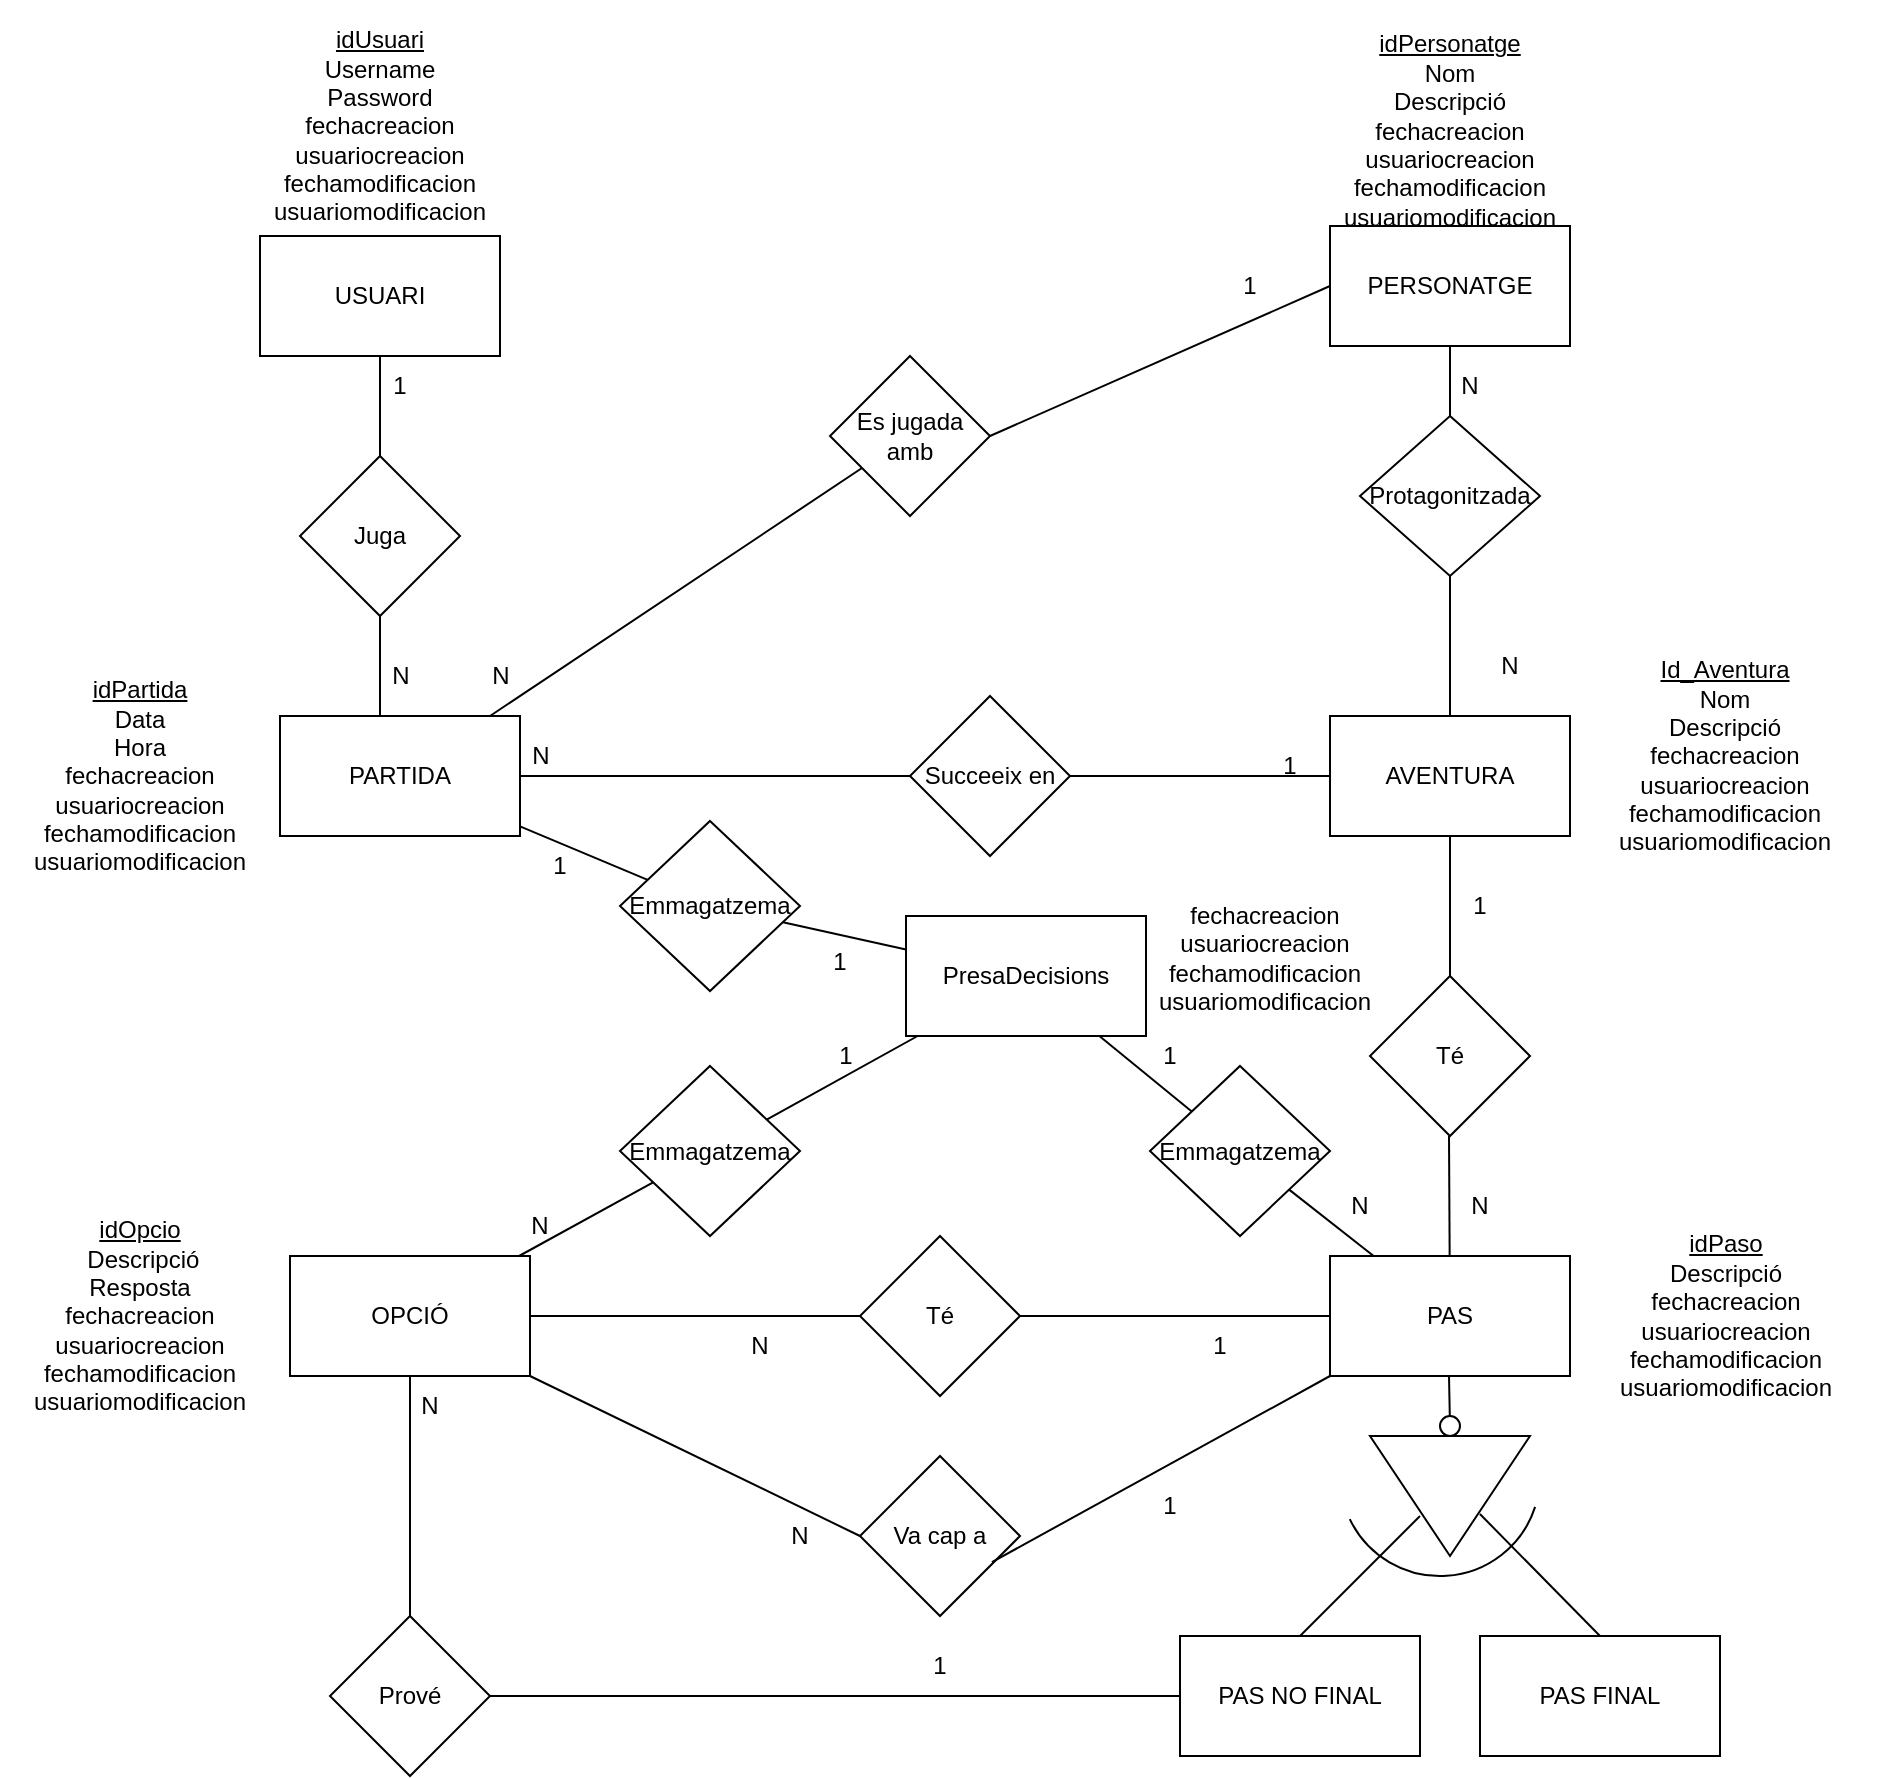 <mxfile version="16.2.4" type="device"><diagram id="Ql38mtZPaoZRuVmcxG_s" name="Page-1"><mxGraphModel dx="2489" dy="747" grid="1" gridSize="10" guides="1" tooltips="1" connect="1" arrows="1" fold="1" page="1" pageScale="1" pageWidth="827" pageHeight="1169" math="0" shadow="0"><root><mxCell id="0"/><mxCell id="1" parent="0"/><mxCell id="rXX-tx3A9pMpwHkE97_c-1" value="USUARI" style="rounded=0;whiteSpace=wrap;html=1;" parent="1" vertex="1"><mxGeometry x="90" y="130" width="120" height="60" as="geometry"/></mxCell><mxCell id="rXX-tx3A9pMpwHkE97_c-2" value="&lt;div&gt;&lt;u&gt;idUsuari&lt;/u&gt;&lt;/div&gt;&lt;div&gt;Username&lt;/div&gt;&lt;div&gt;Password&lt;/div&gt;&lt;div&gt;fechacreacion&lt;/div&gt;&lt;div&gt;usuariocreacion&lt;/div&gt;&lt;div&gt;fechamodificacion&lt;/div&gt;&lt;div&gt;usuariomodificacion&lt;br&gt;&lt;/div&gt;" style="text;html=1;strokeColor=none;fillColor=none;align=center;verticalAlign=middle;whiteSpace=wrap;rounded=0;" parent="1" vertex="1"><mxGeometry x="90" y="25" width="120" height="100" as="geometry"/></mxCell><mxCell id="rXX-tx3A9pMpwHkE97_c-3" value="PERSONATGE" style="rounded=0;whiteSpace=wrap;html=1;" parent="1" vertex="1"><mxGeometry x="625" y="125" width="120" height="60" as="geometry"/></mxCell><mxCell id="rXX-tx3A9pMpwHkE97_c-4" value="&lt;br&gt;&lt;div&gt;&lt;u&gt;idPersonatge&lt;br&gt;&lt;/u&gt;&lt;/div&gt;&lt;div&gt;Nom&lt;/div&gt;&lt;div&gt;Descripció&lt;/div&gt;&lt;div&gt;&lt;div&gt;fechacreacion&lt;/div&gt;&lt;div&gt;usuariocreacion&lt;/div&gt;&lt;div&gt;fechamodificacion&lt;/div&gt;usuariomodificacion&lt;/div&gt;" style="text;html=1;strokeColor=none;fillColor=none;align=center;verticalAlign=middle;whiteSpace=wrap;rounded=0;" parent="1" vertex="1"><mxGeometry x="615" y="25" width="140" height="90" as="geometry"/></mxCell><mxCell id="rXX-tx3A9pMpwHkE97_c-5" value="AVENTURA" style="rounded=0;whiteSpace=wrap;html=1;" parent="1" vertex="1"><mxGeometry x="625" y="370" width="120" height="60" as="geometry"/></mxCell><mxCell id="rXX-tx3A9pMpwHkE97_c-6" value="&lt;u&gt;Id_Aventura&lt;/u&gt;&lt;br&gt;Nom&lt;br&gt;&lt;div&gt;Descripció&lt;/div&gt;&lt;div&gt;&lt;div&gt;fechacreacion&lt;/div&gt;&lt;div&gt;usuariocreacion&lt;/div&gt;&lt;div&gt;fechamodificacion&lt;/div&gt;usuariomodificacion&lt;/div&gt;" style="text;html=1;strokeColor=none;fillColor=none;align=center;verticalAlign=middle;whiteSpace=wrap;rounded=0;" parent="1" vertex="1"><mxGeometry x="745" y="335" width="155" height="110" as="geometry"/></mxCell><mxCell id="rXX-tx3A9pMpwHkE97_c-8" value="&lt;u&gt;idPaso&lt;/u&gt;&lt;br&gt;&lt;div&gt;Descripció&lt;/div&gt;&lt;div&gt;&lt;div&gt;fechacreacion&lt;/div&gt;&lt;div&gt;usuariocreacion&lt;/div&gt;&lt;div&gt;fechamodificacion&lt;/div&gt;usuariomodificacion&lt;/div&gt;" style="text;html=1;strokeColor=none;fillColor=none;align=center;verticalAlign=middle;whiteSpace=wrap;rounded=0;" parent="1" vertex="1"><mxGeometry x="752.5" y="627.5" width="140" height="85" as="geometry"/></mxCell><mxCell id="rXX-tx3A9pMpwHkE97_c-9" value="PARTIDA" style="rounded=0;whiteSpace=wrap;html=1;" parent="1" vertex="1"><mxGeometry x="100" y="370" width="120" height="60" as="geometry"/></mxCell><mxCell id="rXX-tx3A9pMpwHkE97_c-10" value="&lt;u&gt;idPartida&lt;/u&gt;&lt;br&gt;Data&lt;br&gt;&lt;div&gt;Hora&lt;/div&gt;&lt;div&gt;&lt;div&gt;fechacreacion&lt;/div&gt;&lt;div&gt;usuariocreacion&lt;/div&gt;&lt;div&gt;fechamodificacion&lt;/div&gt;usuariomodificacion&lt;/div&gt;" style="text;html=1;strokeColor=none;fillColor=none;align=center;verticalAlign=middle;whiteSpace=wrap;rounded=0;" parent="1" vertex="1"><mxGeometry x="-40" y="350" width="140" height="100" as="geometry"/></mxCell><mxCell id="-VZ1zGVTdu0iIPEdJYPa-1" value="Protagonitzada" style="rhombus;whiteSpace=wrap;html=1;" parent="1" vertex="1"><mxGeometry x="640" y="220" width="90" height="80" as="geometry"/></mxCell><mxCell id="-VZ1zGVTdu0iIPEdJYPa-2" value="" style="endArrow=none;html=1;rounded=0;exitX=0.5;exitY=1;exitDx=0;exitDy=0;entryX=0.5;entryY=0;entryDx=0;entryDy=0;" parent="1" source="rXX-tx3A9pMpwHkE97_c-3" target="-VZ1zGVTdu0iIPEdJYPa-1" edge="1"><mxGeometry width="50" height="50" relative="1" as="geometry"><mxPoint x="355" y="450" as="sourcePoint"/><mxPoint x="405" y="400" as="targetPoint"/></mxGeometry></mxCell><mxCell id="-VZ1zGVTdu0iIPEdJYPa-3" value="" style="endArrow=none;html=1;rounded=0;exitX=0.5;exitY=1;exitDx=0;exitDy=0;" parent="1" source="-VZ1zGVTdu0iIPEdJYPa-1" target="rXX-tx3A9pMpwHkE97_c-5" edge="1"><mxGeometry width="50" height="50" relative="1" as="geometry"><mxPoint x="495" y="399.5" as="sourcePoint"/><mxPoint x="635" y="399.5" as="targetPoint"/></mxGeometry></mxCell><mxCell id="-VZ1zGVTdu0iIPEdJYPa-4" value="N" style="text;html=1;strokeColor=none;fillColor=none;align=center;verticalAlign=middle;whiteSpace=wrap;rounded=0;" parent="1" vertex="1"><mxGeometry x="685" y="330" width="60" height="30" as="geometry"/></mxCell><mxCell id="-VZ1zGVTdu0iIPEdJYPa-5" value="N" style="text;html=1;strokeColor=none;fillColor=none;align=center;verticalAlign=middle;whiteSpace=wrap;rounded=0;" parent="1" vertex="1"><mxGeometry x="665" y="190" width="60" height="30" as="geometry"/></mxCell><mxCell id="-VZ1zGVTdu0iIPEdJYPa-6" value="PAS" style="rounded=0;whiteSpace=wrap;html=1;" parent="1" vertex="1"><mxGeometry x="625" y="640" width="120" height="60" as="geometry"/></mxCell><mxCell id="-VZ1zGVTdu0iIPEdJYPa-7" value="Té" style="rhombus;whiteSpace=wrap;html=1;" parent="1" vertex="1"><mxGeometry x="645" y="500" width="80" height="80" as="geometry"/></mxCell><mxCell id="-VZ1zGVTdu0iIPEdJYPa-8" value="" style="endArrow=none;html=1;rounded=0;" parent="1" source="-VZ1zGVTdu0iIPEdJYPa-7" target="rXX-tx3A9pMpwHkE97_c-5" edge="1"><mxGeometry width="50" height="50" relative="1" as="geometry"><mxPoint x="575" y="480" as="sourcePoint"/><mxPoint x="625" y="430" as="targetPoint"/></mxGeometry></mxCell><mxCell id="-VZ1zGVTdu0iIPEdJYPa-9" value="" style="endArrow=none;html=1;rounded=0;" parent="1" source="-VZ1zGVTdu0iIPEdJYPa-6" edge="1"><mxGeometry width="50" height="50" relative="1" as="geometry"><mxPoint x="684.5" y="650" as="sourcePoint"/><mxPoint x="684.5" y="580" as="targetPoint"/></mxGeometry></mxCell><mxCell id="-VZ1zGVTdu0iIPEdJYPa-10" value="Té" style="rhombus;whiteSpace=wrap;html=1;" parent="1" vertex="1"><mxGeometry x="390" y="630" width="80" height="80" as="geometry"/></mxCell><mxCell id="-VZ1zGVTdu0iIPEdJYPa-11" value="" style="endArrow=none;html=1;rounded=0;entryX=0;entryY=0.5;entryDx=0;entryDy=0;" parent="1" source="-VZ1zGVTdu0iIPEdJYPa-10" target="-VZ1zGVTdu0iIPEdJYPa-6" edge="1"><mxGeometry width="50" height="50" relative="1" as="geometry"><mxPoint x="635" y="750" as="sourcePoint"/><mxPoint x="685" y="700" as="targetPoint"/></mxGeometry></mxCell><mxCell id="-VZ1zGVTdu0iIPEdJYPa-13" value="" style="endArrow=none;html=1;rounded=0;entryX=0;entryY=0.5;entryDx=0;entryDy=0;" parent="1" source="-VZ1zGVTdu0iIPEdJYPa-14" target="-VZ1zGVTdu0iIPEdJYPa-10" edge="1"><mxGeometry width="50" height="50" relative="1" as="geometry"><mxPoint x="275" y="669.5" as="sourcePoint"/><mxPoint x="380" y="669.5" as="targetPoint"/></mxGeometry></mxCell><mxCell id="-VZ1zGVTdu0iIPEdJYPa-14" value="OPCIÓ" style="rounded=0;whiteSpace=wrap;html=1;" parent="1" vertex="1"><mxGeometry x="105" y="640" width="120" height="60" as="geometry"/></mxCell><mxCell id="-VZ1zGVTdu0iIPEdJYPa-19" value="&lt;u&gt;idOpcio&lt;/u&gt;&lt;br&gt;&amp;nbsp;Descripció&lt;br&gt;&lt;div&gt;Resposta&lt;/div&gt;&lt;div&gt;&lt;div&gt;fechacreacion&lt;/div&gt;&lt;div&gt;usuariocreacion&lt;/div&gt;&lt;div&gt;fechamodificacion&lt;/div&gt;usuariomodificacion&lt;/div&gt;" style="text;html=1;strokeColor=none;fillColor=none;align=center;verticalAlign=middle;whiteSpace=wrap;rounded=0;" parent="1" vertex="1"><mxGeometry x="-35" y="614.5" width="130" height="110" as="geometry"/></mxCell><mxCell id="-VZ1zGVTdu0iIPEdJYPa-26" value="1" style="text;html=1;strokeColor=none;fillColor=none;align=center;verticalAlign=middle;whiteSpace=wrap;rounded=0;" parent="1" vertex="1"><mxGeometry x="540" y="670" width="60" height="30" as="geometry"/></mxCell><mxCell id="-VZ1zGVTdu0iIPEdJYPa-27" value="N" style="text;html=1;strokeColor=none;fillColor=none;align=center;verticalAlign=middle;whiteSpace=wrap;rounded=0;" parent="1" vertex="1"><mxGeometry x="310" y="670" width="60" height="30" as="geometry"/></mxCell><mxCell id="-VZ1zGVTdu0iIPEdJYPa-28" value="1" style="text;html=1;strokeColor=none;fillColor=none;align=center;verticalAlign=middle;whiteSpace=wrap;rounded=0;" parent="1" vertex="1"><mxGeometry x="670" y="450" width="60" height="30" as="geometry"/></mxCell><mxCell id="-VZ1zGVTdu0iIPEdJYPa-29" value="N" style="text;html=1;strokeColor=none;fillColor=none;align=center;verticalAlign=middle;whiteSpace=wrap;rounded=0;" parent="1" vertex="1"><mxGeometry x="670" y="600" width="60" height="30" as="geometry"/></mxCell><mxCell id="-VZ1zGVTdu0iIPEdJYPa-37" value="Juga" style="rhombus;whiteSpace=wrap;html=1;" parent="1" vertex="1"><mxGeometry x="110" y="240" width="80" height="80" as="geometry"/></mxCell><mxCell id="-VZ1zGVTdu0iIPEdJYPa-38" value="" style="endArrow=none;html=1;rounded=0;exitX=0.5;exitY=0;exitDx=0;exitDy=0;" parent="1" source="-VZ1zGVTdu0iIPEdJYPa-37" edge="1"><mxGeometry width="50" height="50" relative="1" as="geometry"><mxPoint x="100" y="240" as="sourcePoint"/><mxPoint x="150" y="190" as="targetPoint"/></mxGeometry></mxCell><mxCell id="-VZ1zGVTdu0iIPEdJYPa-39" value="" style="endArrow=none;html=1;rounded=0;exitX=0.5;exitY=0;exitDx=0;exitDy=0;" parent="1" edge="1"><mxGeometry width="50" height="50" relative="1" as="geometry"><mxPoint x="150" y="370" as="sourcePoint"/><mxPoint x="150" y="320" as="targetPoint"/></mxGeometry></mxCell><mxCell id="-VZ1zGVTdu0iIPEdJYPa-40" value="1" style="text;html=1;strokeColor=none;fillColor=none;align=center;verticalAlign=middle;whiteSpace=wrap;rounded=0;" parent="1" vertex="1"><mxGeometry x="130" y="190" width="60" height="30" as="geometry"/></mxCell><mxCell id="-VZ1zGVTdu0iIPEdJYPa-48" style="edgeStyle=orthogonalEdgeStyle;rounded=0;orthogonalLoop=1;jettySize=auto;html=1;exitX=0.5;exitY=1;exitDx=0;exitDy=0;" parent="1" source="-VZ1zGVTdu0iIPEdJYPa-4" target="-VZ1zGVTdu0iIPEdJYPa-4" edge="1"><mxGeometry relative="1" as="geometry"/></mxCell><mxCell id="-VZ1zGVTdu0iIPEdJYPa-49" value="N" style="text;html=1;align=center;verticalAlign=middle;resizable=0;points=[];autosize=1;strokeColor=none;fillColor=none;" parent="1" vertex="1"><mxGeometry x="150" y="340" width="20" height="20" as="geometry"/></mxCell><mxCell id="-VZ1zGVTdu0iIPEdJYPa-50" value="" style="endArrow=none;html=1;rounded=0;" parent="1" source="rXX-tx3A9pMpwHkE97_c-9" target="-VZ1zGVTdu0iIPEdJYPa-51" edge="1"><mxGeometry width="50" height="50" relative="1" as="geometry"><mxPoint x="264.5" y="370" as="sourcePoint"/><mxPoint x="264.5" y="320" as="targetPoint"/></mxGeometry></mxCell><mxCell id="-VZ1zGVTdu0iIPEdJYPa-51" value="Es jugada amb" style="rhombus;whiteSpace=wrap;html=1;" parent="1" vertex="1"><mxGeometry x="375" y="190" width="80" height="80" as="geometry"/></mxCell><mxCell id="-VZ1zGVTdu0iIPEdJYPa-52" value="" style="endArrow=none;html=1;rounded=0;entryX=0;entryY=0.5;entryDx=0;entryDy=0;exitX=1;exitY=0.5;exitDx=0;exitDy=0;" parent="1" source="-VZ1zGVTdu0iIPEdJYPa-51" target="rXX-tx3A9pMpwHkE97_c-3" edge="1"><mxGeometry width="50" height="50" relative="1" as="geometry"><mxPoint x="274.5" y="380" as="sourcePoint"/><mxPoint x="404.277" y="259.277" as="targetPoint"/></mxGeometry></mxCell><mxCell id="-VZ1zGVTdu0iIPEdJYPa-53" value="Succeeix en" style="rhombus;whiteSpace=wrap;html=1;" parent="1" vertex="1"><mxGeometry x="415" y="360" width="80" height="80" as="geometry"/></mxCell><mxCell id="-VZ1zGVTdu0iIPEdJYPa-55" value="" style="endArrow=none;html=1;rounded=0;exitX=1;exitY=0.5;exitDx=0;exitDy=0;entryX=0;entryY=0.5;entryDx=0;entryDy=0;" parent="1" source="rXX-tx3A9pMpwHkE97_c-9" target="-VZ1zGVTdu0iIPEdJYPa-53" edge="1"><mxGeometry width="50" height="50" relative="1" as="geometry"><mxPoint x="274.5" y="380" as="sourcePoint"/><mxPoint x="404.277" y="259.277" as="targetPoint"/></mxGeometry></mxCell><mxCell id="-VZ1zGVTdu0iIPEdJYPa-56" value="" style="endArrow=none;html=1;rounded=0;entryX=0;entryY=0.5;entryDx=0;entryDy=0;" parent="1" target="rXX-tx3A9pMpwHkE97_c-5" edge="1"><mxGeometry width="50" height="50" relative="1" as="geometry"><mxPoint x="495" y="400" as="sourcePoint"/><mxPoint x="425" y="410" as="targetPoint"/></mxGeometry></mxCell><mxCell id="-VZ1zGVTdu0iIPEdJYPa-57" value="1" style="text;html=1;strokeColor=none;fillColor=none;align=center;verticalAlign=middle;whiteSpace=wrap;rounded=0;" parent="1" vertex="1"><mxGeometry x="555" y="140" width="60" height="30" as="geometry"/></mxCell><mxCell id="-VZ1zGVTdu0iIPEdJYPa-58" value="N" style="text;html=1;align=center;verticalAlign=middle;resizable=0;points=[];autosize=1;strokeColor=none;fillColor=none;" parent="1" vertex="1"><mxGeometry x="200" y="340" width="20" height="20" as="geometry"/></mxCell><mxCell id="-VZ1zGVTdu0iIPEdJYPa-59" value="1" style="text;html=1;strokeColor=none;fillColor=none;align=center;verticalAlign=middle;whiteSpace=wrap;rounded=0;" parent="1" vertex="1"><mxGeometry x="575" y="380" width="60" height="30" as="geometry"/></mxCell><mxCell id="-VZ1zGVTdu0iIPEdJYPa-60" value="N" style="text;html=1;align=center;verticalAlign=middle;resizable=0;points=[];autosize=1;strokeColor=none;fillColor=none;" parent="1" vertex="1"><mxGeometry x="220" y="380" width="20" height="20" as="geometry"/></mxCell><mxCell id="-VZ1zGVTdu0iIPEdJYPa-61" value="PresaDecisions" style="rounded=0;whiteSpace=wrap;html=1;" parent="1" vertex="1"><mxGeometry x="413" y="470" width="120" height="60" as="geometry"/></mxCell><mxCell id="-VZ1zGVTdu0iIPEdJYPa-68" value="Prové" style="rhombus;whiteSpace=wrap;html=1;" parent="1" vertex="1"><mxGeometry x="125" y="820" width="80" height="80" as="geometry"/></mxCell><mxCell id="-VZ1zGVTdu0iIPEdJYPa-72" value="" style="triangle;whiteSpace=wrap;html=1;rotation=90;" parent="1" vertex="1"><mxGeometry x="655" y="720" width="60" height="80" as="geometry"/></mxCell><mxCell id="-VZ1zGVTdu0iIPEdJYPa-73" value="" style="endArrow=none;html=1;rounded=0;startArrow=none;" parent="1" source="-VZ1zGVTdu0iIPEdJYPa-74" edge="1"><mxGeometry width="50" height="50" relative="1" as="geometry"><mxPoint x="685" y="730" as="sourcePoint"/><mxPoint x="684.5" y="700" as="targetPoint"/></mxGeometry></mxCell><mxCell id="-VZ1zGVTdu0iIPEdJYPa-74" value="" style="ellipse;whiteSpace=wrap;html=1;aspect=fixed;" parent="1" vertex="1"><mxGeometry x="680" y="720" width="10" height="10" as="geometry"/></mxCell><mxCell id="-VZ1zGVTdu0iIPEdJYPa-75" value="" style="endArrow=none;html=1;rounded=0;" parent="1" target="-VZ1zGVTdu0iIPEdJYPa-74" edge="1"><mxGeometry width="50" height="50" relative="1" as="geometry"><mxPoint x="685" y="730" as="sourcePoint"/><mxPoint x="684.5" y="700" as="targetPoint"/></mxGeometry></mxCell><mxCell id="-VZ1zGVTdu0iIPEdJYPa-76" value="PAS NO FINAL" style="rounded=0;whiteSpace=wrap;html=1;" parent="1" vertex="1"><mxGeometry x="550" y="830" width="120" height="60" as="geometry"/></mxCell><mxCell id="-VZ1zGVTdu0iIPEdJYPa-77" value="PAS FINAL" style="rounded=0;whiteSpace=wrap;html=1;" parent="1" vertex="1"><mxGeometry x="700" y="830" width="120" height="60" as="geometry"/></mxCell><mxCell id="-VZ1zGVTdu0iIPEdJYPa-78" value="" style="endArrow=none;html=1;rounded=0;exitX=0.5;exitY=0;exitDx=0;exitDy=0;" parent="1" source="-VZ1zGVTdu0iIPEdJYPa-76" edge="1"><mxGeometry width="50" height="50" relative="1" as="geometry"><mxPoint x="620" y="820" as="sourcePoint"/><mxPoint x="670" y="770" as="targetPoint"/></mxGeometry></mxCell><mxCell id="-VZ1zGVTdu0iIPEdJYPa-79" value="" style="endArrow=none;html=1;rounded=0;entryX=0.5;entryY=0;entryDx=0;entryDy=0;exitX=0.65;exitY=0.313;exitDx=0;exitDy=0;exitPerimeter=0;" parent="1" source="-VZ1zGVTdu0iIPEdJYPa-72" target="-VZ1zGVTdu0iIPEdJYPa-77" edge="1"><mxGeometry width="50" height="50" relative="1" as="geometry"><mxPoint x="695" y="780" as="sourcePoint"/><mxPoint x="745" y="730" as="targetPoint"/></mxGeometry></mxCell><mxCell id="-VZ1zGVTdu0iIPEdJYPa-80" value="" style="endArrow=none;html=1;rounded=0;" parent="1" source="-VZ1zGVTdu0iIPEdJYPa-68" edge="1"><mxGeometry width="50" height="50" relative="1" as="geometry"><mxPoint x="115" y="750" as="sourcePoint"/><mxPoint x="165" y="700" as="targetPoint"/></mxGeometry></mxCell><mxCell id="-VZ1zGVTdu0iIPEdJYPa-81" value="" style="endArrow=none;html=1;rounded=0;entryX=0;entryY=0.5;entryDx=0;entryDy=0;" parent="1" source="-VZ1zGVTdu0iIPEdJYPa-68" target="-VZ1zGVTdu0iIPEdJYPa-76" edge="1"><mxGeometry width="50" height="50" relative="1" as="geometry"><mxPoint x="260" y="860" as="sourcePoint"/><mxPoint x="310" y="810" as="targetPoint"/></mxGeometry></mxCell><mxCell id="-VZ1zGVTdu0iIPEdJYPa-82" value="N" style="text;html=1;strokeColor=none;fillColor=none;align=center;verticalAlign=middle;whiteSpace=wrap;rounded=0;" parent="1" vertex="1"><mxGeometry x="145" y="700" width="60" height="30" as="geometry"/></mxCell><mxCell id="-VZ1zGVTdu0iIPEdJYPa-83" value="1" style="text;html=1;strokeColor=none;fillColor=none;align=center;verticalAlign=middle;whiteSpace=wrap;rounded=0;" parent="1" vertex="1"><mxGeometry x="400" y="830" width="60" height="30" as="geometry"/></mxCell><mxCell id="-VZ1zGVTdu0iIPEdJYPa-84" value="Va cap a" style="rhombus;whiteSpace=wrap;html=1;" parent="1" vertex="1"><mxGeometry x="390" y="740" width="80" height="80" as="geometry"/></mxCell><mxCell id="-VZ1zGVTdu0iIPEdJYPa-85" value="" style="endArrow=none;html=1;rounded=0;exitX=1;exitY=1;exitDx=0;exitDy=0;entryX=0;entryY=0.5;entryDx=0;entryDy=0;" parent="1" source="-VZ1zGVTdu0iIPEdJYPa-14" target="-VZ1zGVTdu0iIPEdJYPa-84" edge="1"><mxGeometry width="50" height="50" relative="1" as="geometry"><mxPoint x="280" y="640" as="sourcePoint"/><mxPoint x="330" y="590" as="targetPoint"/></mxGeometry></mxCell><mxCell id="-VZ1zGVTdu0iIPEdJYPa-86" value="" style="endArrow=none;html=1;rounded=0;entryX=0;entryY=1;entryDx=0;entryDy=0;exitX=0.825;exitY=0.663;exitDx=0;exitDy=0;exitPerimeter=0;" parent="1" source="-VZ1zGVTdu0iIPEdJYPa-84" target="-VZ1zGVTdu0iIPEdJYPa-6" edge="1"><mxGeometry width="50" height="50" relative="1" as="geometry"><mxPoint x="500" y="575" as="sourcePoint"/><mxPoint x="550" y="525" as="targetPoint"/></mxGeometry></mxCell><mxCell id="-VZ1zGVTdu0iIPEdJYPa-87" value="N" style="text;html=1;strokeColor=none;fillColor=none;align=center;verticalAlign=middle;whiteSpace=wrap;rounded=0;" parent="1" vertex="1"><mxGeometry x="330" y="765" width="60" height="30" as="geometry"/></mxCell><mxCell id="-VZ1zGVTdu0iIPEdJYPa-88" value="1" style="text;html=1;strokeColor=none;fillColor=none;align=center;verticalAlign=middle;whiteSpace=wrap;rounded=0;" parent="1" vertex="1"><mxGeometry x="515" y="750" width="60" height="30" as="geometry"/></mxCell><mxCell id="-VZ1zGVTdu0iIPEdJYPa-89" value="" style="verticalLabelPosition=bottom;verticalAlign=top;html=1;shape=mxgraph.basic.arc;startAngle=0.3;endAngle=0.679;" parent="1" vertex="1"><mxGeometry x="630" y="700" width="100" height="100" as="geometry"/></mxCell><mxCell id="ehEKozNBHpsC7ZCl7VQc-2" value="Emmagatzema" style="rhombus;whiteSpace=wrap;html=1;" parent="1" vertex="1"><mxGeometry x="270" y="422.5" width="90" height="85" as="geometry"/></mxCell><mxCell id="ehEKozNBHpsC7ZCl7VQc-3" value="Emmagatzema" style="rhombus;whiteSpace=wrap;html=1;" parent="1" vertex="1"><mxGeometry x="535" y="545" width="90" height="85" as="geometry"/></mxCell><mxCell id="ehEKozNBHpsC7ZCl7VQc-4" value="Emmagatzema" style="rhombus;whiteSpace=wrap;html=1;" parent="1" vertex="1"><mxGeometry x="270" y="545" width="90" height="85" as="geometry"/></mxCell><mxCell id="ehEKozNBHpsC7ZCl7VQc-6" value="" style="endArrow=none;html=1;rounded=0;" parent="1" source="ehEKozNBHpsC7ZCl7VQc-3" target="-VZ1zGVTdu0iIPEdJYPa-6" edge="1"><mxGeometry width="50" height="50" relative="1" as="geometry"><mxPoint x="500" y="540" as="sourcePoint"/><mxPoint x="550" y="490" as="targetPoint"/></mxGeometry></mxCell><mxCell id="ehEKozNBHpsC7ZCl7VQc-8" value="" style="endArrow=none;html=1;rounded=0;" parent="1" source="-VZ1zGVTdu0iIPEdJYPa-61" target="ehEKozNBHpsC7ZCl7VQc-3" edge="1"><mxGeometry width="50" height="50" relative="1" as="geometry"><mxPoint x="606.261" y="620.198" as="sourcePoint"/><mxPoint x="650.484" y="650.0" as="targetPoint"/></mxGeometry></mxCell><mxCell id="ehEKozNBHpsC7ZCl7VQc-9" value="" style="endArrow=none;html=1;rounded=0;" parent="1" source="ehEKozNBHpsC7ZCl7VQc-4" target="-VZ1zGVTdu0iIPEdJYPa-61" edge="1"><mxGeometry width="50" height="50" relative="1" as="geometry"><mxPoint x="616.261" y="630.198" as="sourcePoint"/><mxPoint x="660.484" y="660.0" as="targetPoint"/></mxGeometry></mxCell><mxCell id="ehEKozNBHpsC7ZCl7VQc-10" value="" style="endArrow=none;html=1;rounded=0;" parent="1" source="-VZ1zGVTdu0iIPEdJYPa-61" target="ehEKozNBHpsC7ZCl7VQc-2" edge="1"><mxGeometry width="50" height="50" relative="1" as="geometry"><mxPoint x="626.261" y="640.198" as="sourcePoint"/><mxPoint x="670.484" y="670.0" as="targetPoint"/></mxGeometry></mxCell><mxCell id="ehEKozNBHpsC7ZCl7VQc-11" value="" style="endArrow=none;html=1;rounded=0;" parent="1" source="ehEKozNBHpsC7ZCl7VQc-2" target="rXX-tx3A9pMpwHkE97_c-9" edge="1"><mxGeometry width="50" height="50" relative="1" as="geometry"><mxPoint x="415" y="512" as="sourcePoint"/><mxPoint x="384.152" y="502.746" as="targetPoint"/></mxGeometry></mxCell><mxCell id="ehEKozNBHpsC7ZCl7VQc-12" value="" style="endArrow=none;html=1;rounded=0;" parent="1" source="ehEKozNBHpsC7ZCl7VQc-4" target="-VZ1zGVTdu0iIPEdJYPa-14" edge="1"><mxGeometry width="50" height="50" relative="1" as="geometry"><mxPoint x="323.511" y="475.017" as="sourcePoint"/><mxPoint x="270.455" y="440.0" as="targetPoint"/></mxGeometry></mxCell><mxCell id="ehEKozNBHpsC7ZCl7VQc-13" value="N" style="text;html=1;strokeColor=none;fillColor=none;align=center;verticalAlign=middle;whiteSpace=wrap;rounded=0;" parent="1" vertex="1"><mxGeometry x="200" y="610" width="60" height="30" as="geometry"/></mxCell><mxCell id="ehEKozNBHpsC7ZCl7VQc-14" value="N" style="text;html=1;strokeColor=none;fillColor=none;align=center;verticalAlign=middle;whiteSpace=wrap;rounded=0;" parent="1" vertex="1"><mxGeometry x="610" y="600" width="60" height="30" as="geometry"/></mxCell><mxCell id="ehEKozNBHpsC7ZCl7VQc-15" value="1" style="text;html=1;strokeColor=none;fillColor=none;align=center;verticalAlign=middle;whiteSpace=wrap;rounded=0;" parent="1" vertex="1"><mxGeometry x="515" y="525" width="60" height="30" as="geometry"/></mxCell><mxCell id="ehEKozNBHpsC7ZCl7VQc-16" value="1" style="text;html=1;strokeColor=none;fillColor=none;align=center;verticalAlign=middle;whiteSpace=wrap;rounded=0;" parent="1" vertex="1"><mxGeometry x="353" y="525" width="60" height="30" as="geometry"/></mxCell><mxCell id="ehEKozNBHpsC7ZCl7VQc-17" value="1" style="text;html=1;strokeColor=none;fillColor=none;align=center;verticalAlign=middle;whiteSpace=wrap;rounded=0;" parent="1" vertex="1"><mxGeometry x="350" y="477.5" width="60" height="30" as="geometry"/></mxCell><mxCell id="ehEKozNBHpsC7ZCl7VQc-21" value="1" style="text;html=1;strokeColor=none;fillColor=none;align=center;verticalAlign=middle;whiteSpace=wrap;rounded=0;" parent="1" vertex="1"><mxGeometry x="210" y="430" width="60" height="30" as="geometry"/></mxCell><mxCell id="iQQvX74ejcxWxGTbfq7R-2" value="fechacreacion&lt;div&gt;&lt;div&gt;usuariocreacion&lt;/div&gt;&lt;div&gt;fechamodificacion&lt;/div&gt;usuariomodificacion&lt;/div&gt;" style="text;html=1;strokeColor=none;fillColor=none;align=center;verticalAlign=middle;whiteSpace=wrap;rounded=0;" parent="1" vertex="1"><mxGeometry x="535" y="457.5" width="115" height="67.5" as="geometry"/></mxCell></root></mxGraphModel></diagram></mxfile>